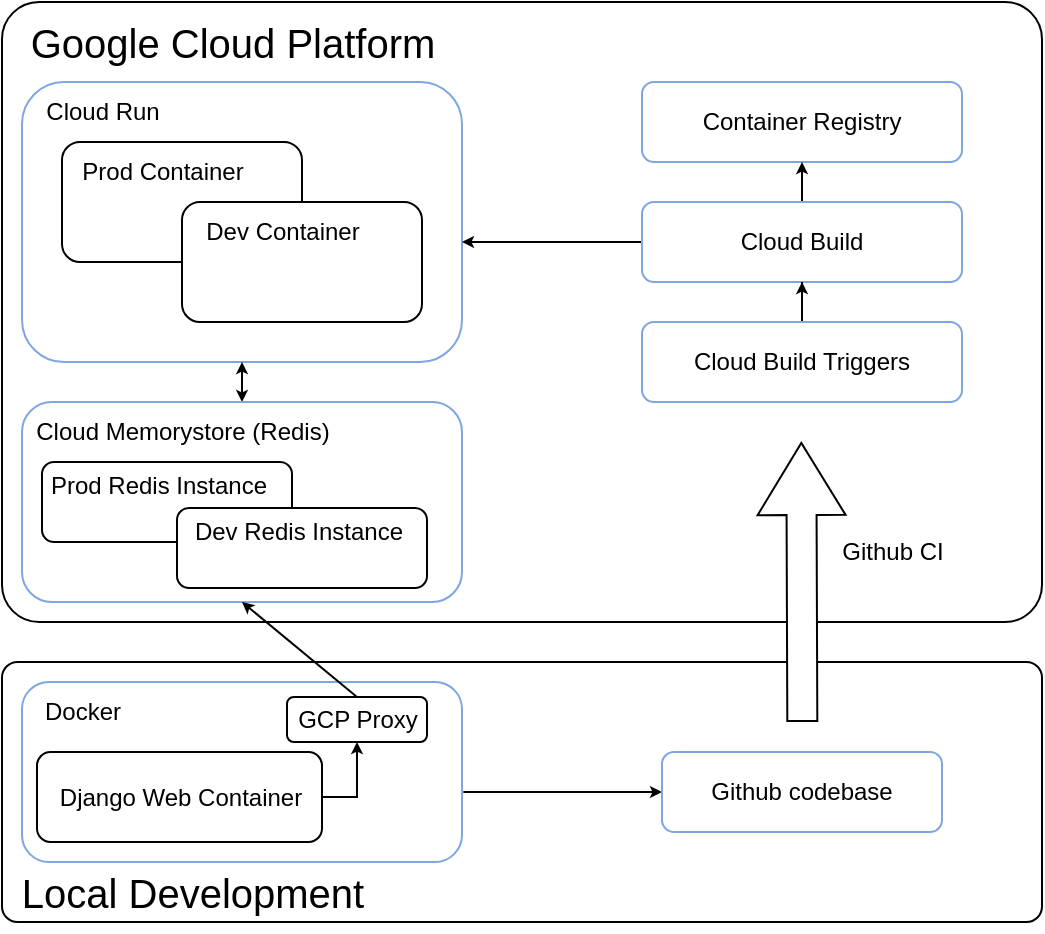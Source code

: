 <mxfile version="22.0.2" type="device">
  <diagram name="第 1 页" id="tYJrj_iemXC89VBd766L">
    <mxGraphModel dx="1418" dy="828" grid="1" gridSize="10" guides="1" tooltips="1" connect="1" arrows="1" fold="1" page="1" pageScale="1" pageWidth="827" pageHeight="1169" math="0" shadow="0">
      <root>
        <mxCell id="0" />
        <mxCell id="1" parent="0" />
        <mxCell id="aE1rWOKed9eXg0IM5InW-17" value="" style="rounded=1;whiteSpace=wrap;html=1;arcSize=6;" parent="1" vertex="1">
          <mxGeometry x="80" y="490" width="520" height="130" as="geometry" />
        </mxCell>
        <mxCell id="aE1rWOKed9eXg0IM5InW-1" value="" style="rounded=1;whiteSpace=wrap;html=1;arcSize=6;" parent="1" vertex="1">
          <mxGeometry x="80" y="160" width="520" height="310" as="geometry" />
        </mxCell>
        <mxCell id="aE1rWOKed9eXg0IM5InW-2" value="Google Cloud Platform" style="text;html=1;align=center;verticalAlign=middle;resizable=0;points=[];autosize=1;strokeColor=none;fillColor=none;fontSize=20;" parent="1" vertex="1">
          <mxGeometry x="80" y="160" width="230" height="40" as="geometry" />
        </mxCell>
        <mxCell id="aE1rWOKed9eXg0IM5InW-3" value="" style="rounded=1;whiteSpace=wrap;html=1;strokeColor=#7EA6E0;" parent="1" vertex="1">
          <mxGeometry x="90" y="200" width="220" height="140" as="geometry" />
        </mxCell>
        <mxCell id="aE1rWOKed9eXg0IM5InW-4" value="Cloud Run" style="text;html=1;align=center;verticalAlign=middle;resizable=0;points=[];autosize=1;strokeColor=none;fillColor=none;fontColor=#000000;" parent="1" vertex="1">
          <mxGeometry x="90" y="200" width="80" height="30" as="geometry" />
        </mxCell>
        <mxCell id="aE1rWOKed9eXg0IM5InW-5" value="" style="rounded=1;whiteSpace=wrap;html=1;" parent="1" vertex="1">
          <mxGeometry x="110" y="230" width="120" height="60" as="geometry" />
        </mxCell>
        <mxCell id="aE1rWOKed9eXg0IM5InW-6" value="" style="rounded=1;whiteSpace=wrap;html=1;" parent="1" vertex="1">
          <mxGeometry x="170" y="260" width="120" height="60" as="geometry" />
        </mxCell>
        <mxCell id="aE1rWOKed9eXg0IM5InW-7" value="Prod Container" style="text;html=1;align=center;verticalAlign=middle;resizable=0;points=[];autosize=1;strokeColor=none;fillColor=none;" parent="1" vertex="1">
          <mxGeometry x="110" y="230" width="100" height="30" as="geometry" />
        </mxCell>
        <mxCell id="aE1rWOKed9eXg0IM5InW-8" value="Dev Container" style="text;html=1;align=center;verticalAlign=middle;resizable=0;points=[];autosize=1;strokeColor=none;fillColor=none;" parent="1" vertex="1">
          <mxGeometry x="170" y="260" width="100" height="30" as="geometry" />
        </mxCell>
        <mxCell id="aE1rWOKed9eXg0IM5InW-9" value="Container Registry" style="rounded=1;whiteSpace=wrap;html=1;strokeColor=#7EA6E0;" parent="1" vertex="1">
          <mxGeometry x="400" y="200" width="160" height="40" as="geometry" />
        </mxCell>
        <mxCell id="aE1rWOKed9eXg0IM5InW-12" style="rounded=0;orthogonalLoop=1;jettySize=auto;html=1;exitX=0;exitY=0.5;exitDx=0;exitDy=0;endSize=3;startSize=3;" parent="1" source="aE1rWOKed9eXg0IM5InW-10" edge="1">
          <mxGeometry relative="1" as="geometry">
            <mxPoint x="310" y="280" as="targetPoint" />
          </mxGeometry>
        </mxCell>
        <mxCell id="aE1rWOKed9eXg0IM5InW-40" style="edgeStyle=orthogonalEdgeStyle;rounded=0;orthogonalLoop=1;jettySize=auto;html=1;exitX=0.5;exitY=0;exitDx=0;exitDy=0;entryX=0.5;entryY=1;entryDx=0;entryDy=0;endSize=3;" parent="1" source="aE1rWOKed9eXg0IM5InW-10" target="aE1rWOKed9eXg0IM5InW-9" edge="1">
          <mxGeometry relative="1" as="geometry" />
        </mxCell>
        <mxCell id="aE1rWOKed9eXg0IM5InW-10" value="Cloud Build" style="rounded=1;whiteSpace=wrap;html=1;strokeColor=#7EA6E0;" parent="1" vertex="1">
          <mxGeometry x="400" y="260" width="160" height="40" as="geometry" />
        </mxCell>
        <mxCell id="aE1rWOKed9eXg0IM5InW-13" style="edgeStyle=orthogonalEdgeStyle;rounded=0;orthogonalLoop=1;jettySize=auto;html=1;exitX=0.5;exitY=0;exitDx=0;exitDy=0;endSize=3;startSize=3;" parent="1" source="aE1rWOKed9eXg0IM5InW-11" target="aE1rWOKed9eXg0IM5InW-10" edge="1">
          <mxGeometry relative="1" as="geometry" />
        </mxCell>
        <mxCell id="aE1rWOKed9eXg0IM5InW-11" value="Cloud Build Triggers" style="rounded=1;whiteSpace=wrap;html=1;strokeColor=#7EA6E0;" parent="1" vertex="1">
          <mxGeometry x="400" y="320" width="160" height="40" as="geometry" />
        </mxCell>
        <mxCell id="aE1rWOKed9eXg0IM5InW-15" value="" style="shape=flexArrow;endArrow=classic;html=1;rounded=0;endWidth=28;endSize=11.67;width=15;fillColor=default;" parent="1" edge="1">
          <mxGeometry width="50" height="50" relative="1" as="geometry">
            <mxPoint x="480.16" y="520" as="sourcePoint" />
            <mxPoint x="479.66" y="380" as="targetPoint" />
            <Array as="points" />
          </mxGeometry>
        </mxCell>
        <mxCell id="aE1rWOKed9eXg0IM5InW-16" value="Github CI" style="text;html=1;align=center;verticalAlign=middle;resizable=0;points=[];autosize=1;strokeColor=none;fillColor=none;" parent="1" vertex="1">
          <mxGeometry x="490" y="420" width="70" height="30" as="geometry" />
        </mxCell>
        <mxCell id="aE1rWOKed9eXg0IM5InW-19" value="Local Development" style="text;html=1;align=center;verticalAlign=middle;resizable=0;points=[];autosize=1;strokeColor=none;fillColor=none;fontSize=20;" parent="1" vertex="1">
          <mxGeometry x="80" y="585" width="190" height="40" as="geometry" />
        </mxCell>
        <mxCell id="aE1rWOKed9eXg0IM5InW-24" style="rounded=0;orthogonalLoop=1;jettySize=auto;html=1;exitX=1.003;exitY=0.611;exitDx=0;exitDy=0;entryX=0;entryY=0.5;entryDx=0;entryDy=0;exitPerimeter=0;endSize=3;startSize=3;" parent="1" source="aE1rWOKed9eXg0IM5InW-20" target="aE1rWOKed9eXg0IM5InW-23" edge="1">
          <mxGeometry relative="1" as="geometry" />
        </mxCell>
        <mxCell id="aE1rWOKed9eXg0IM5InW-20" value="" style="rounded=1;whiteSpace=wrap;html=1;strokeColor=#7EA6E0;" parent="1" vertex="1">
          <mxGeometry x="90" y="500" width="220" height="90" as="geometry" />
        </mxCell>
        <mxCell id="aE1rWOKed9eXg0IM5InW-21" value="Docker" style="text;html=1;align=center;verticalAlign=middle;resizable=0;points=[];autosize=1;strokeColor=none;fillColor=none;" parent="1" vertex="1">
          <mxGeometry x="90" y="500" width="60" height="30" as="geometry" />
        </mxCell>
        <mxCell id="aE1rWOKed9eXg0IM5InW-33" style="edgeStyle=orthogonalEdgeStyle;rounded=0;orthogonalLoop=1;jettySize=auto;html=1;exitX=1;exitY=0.5;exitDx=0;exitDy=0;entryX=0.5;entryY=1;entryDx=0;entryDy=0;endSize=3;startSize=3;" parent="1" source="aE1rWOKed9eXg0IM5InW-22" target="aE1rWOKed9eXg0IM5InW-32" edge="1">
          <mxGeometry relative="1" as="geometry" />
        </mxCell>
        <mxCell id="aE1rWOKed9eXg0IM5InW-22" value="Django Web Container" style="rounded=1;whiteSpace=wrap;html=1;" parent="1" vertex="1">
          <mxGeometry x="97.5" y="535" width="142.5" height="45" as="geometry" />
        </mxCell>
        <mxCell id="aE1rWOKed9eXg0IM5InW-23" value="Github codebase" style="rounded=1;whiteSpace=wrap;html=1;strokeColor=#7EA6E0;" parent="1" vertex="1">
          <mxGeometry x="410" y="535" width="140" height="40" as="geometry" />
        </mxCell>
        <mxCell id="aE1rWOKed9eXg0IM5InW-35" style="edgeStyle=orthogonalEdgeStyle;rounded=0;orthogonalLoop=1;jettySize=auto;html=1;exitX=0.5;exitY=0;exitDx=0;exitDy=0;entryX=0.5;entryY=1;entryDx=0;entryDy=0;startArrow=classic;startFill=1;startSize=3;endSize=3;" parent="1" source="aE1rWOKed9eXg0IM5InW-25" target="aE1rWOKed9eXg0IM5InW-3" edge="1">
          <mxGeometry relative="1" as="geometry" />
        </mxCell>
        <mxCell id="aE1rWOKed9eXg0IM5InW-25" value="" style="rounded=1;whiteSpace=wrap;html=1;strokeColor=#7EA6E0;" parent="1" vertex="1">
          <mxGeometry x="90" y="360" width="220" height="100" as="geometry" />
        </mxCell>
        <mxCell id="aE1rWOKed9eXg0IM5InW-26" value="Cloud Memorystore (Redis)" style="text;html=1;align=center;verticalAlign=middle;resizable=0;points=[];autosize=1;strokeColor=none;fillColor=none;" parent="1" vertex="1">
          <mxGeometry x="85" y="360" width="170" height="30" as="geometry" />
        </mxCell>
        <mxCell id="aE1rWOKed9eXg0IM5InW-27" value="" style="rounded=1;whiteSpace=wrap;html=1;" parent="1" vertex="1">
          <mxGeometry x="100" y="390" width="125" height="40" as="geometry" />
        </mxCell>
        <mxCell id="aE1rWOKed9eXg0IM5InW-29" value="Prod Redis Instance" style="text;html=1;align=center;verticalAlign=middle;resizable=0;points=[];autosize=1;strokeColor=none;fillColor=none;" parent="1" vertex="1">
          <mxGeometry x="93" y="387" width="130" height="30" as="geometry" />
        </mxCell>
        <mxCell id="aE1rWOKed9eXg0IM5InW-30" value="" style="rounded=1;whiteSpace=wrap;html=1;" parent="1" vertex="1">
          <mxGeometry x="167.5" y="413" width="125" height="40" as="geometry" />
        </mxCell>
        <mxCell id="aE1rWOKed9eXg0IM5InW-31" value="Dev Redis Instance" style="text;html=1;align=center;verticalAlign=middle;resizable=0;points=[];autosize=1;strokeColor=none;fillColor=none;" parent="1" vertex="1">
          <mxGeometry x="162.5" y="410" width="130" height="30" as="geometry" />
        </mxCell>
        <mxCell id="aE1rWOKed9eXg0IM5InW-34" style="rounded=0;orthogonalLoop=1;jettySize=auto;html=1;exitX=0.5;exitY=0;exitDx=0;exitDy=0;entryX=0.5;entryY=1;entryDx=0;entryDy=0;endSize=3;startSize=3;" parent="1" source="aE1rWOKed9eXg0IM5InW-32" target="aE1rWOKed9eXg0IM5InW-25" edge="1">
          <mxGeometry relative="1" as="geometry">
            <mxPoint x="258" y="460" as="targetPoint" />
          </mxGeometry>
        </mxCell>
        <mxCell id="aE1rWOKed9eXg0IM5InW-32" value="GCP Proxy" style="rounded=1;whiteSpace=wrap;html=1;" parent="1" vertex="1">
          <mxGeometry x="222.5" y="507.5" width="70" height="22.5" as="geometry" />
        </mxCell>
      </root>
    </mxGraphModel>
  </diagram>
</mxfile>
